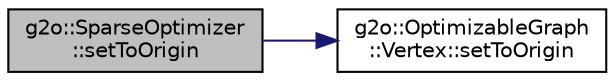 digraph "g2o::SparseOptimizer::setToOrigin"
{
  edge [fontname="Helvetica",fontsize="10",labelfontname="Helvetica",labelfontsize="10"];
  node [fontname="Helvetica",fontsize="10",shape=record];
  rankdir="LR";
  Node98 [label="g2o::SparseOptimizer\l::setToOrigin",height=0.2,width=0.4,color="black", fillcolor="grey75", style="filled", fontcolor="black"];
  Node98 -> Node99 [color="midnightblue",fontsize="10",style="solid",fontname="Helvetica"];
  Node99 [label="g2o::OptimizableGraph\l::Vertex::setToOrigin",height=0.2,width=0.4,color="black", fillcolor="white", style="filled",URL="$classg2o_1_1_optimizable_graph_1_1_vertex.html#ab10678592b5e707bf4abdc0ff6b8e4bf",tooltip="sets the node to the origin (used in the multilevel stuff) "];
}
